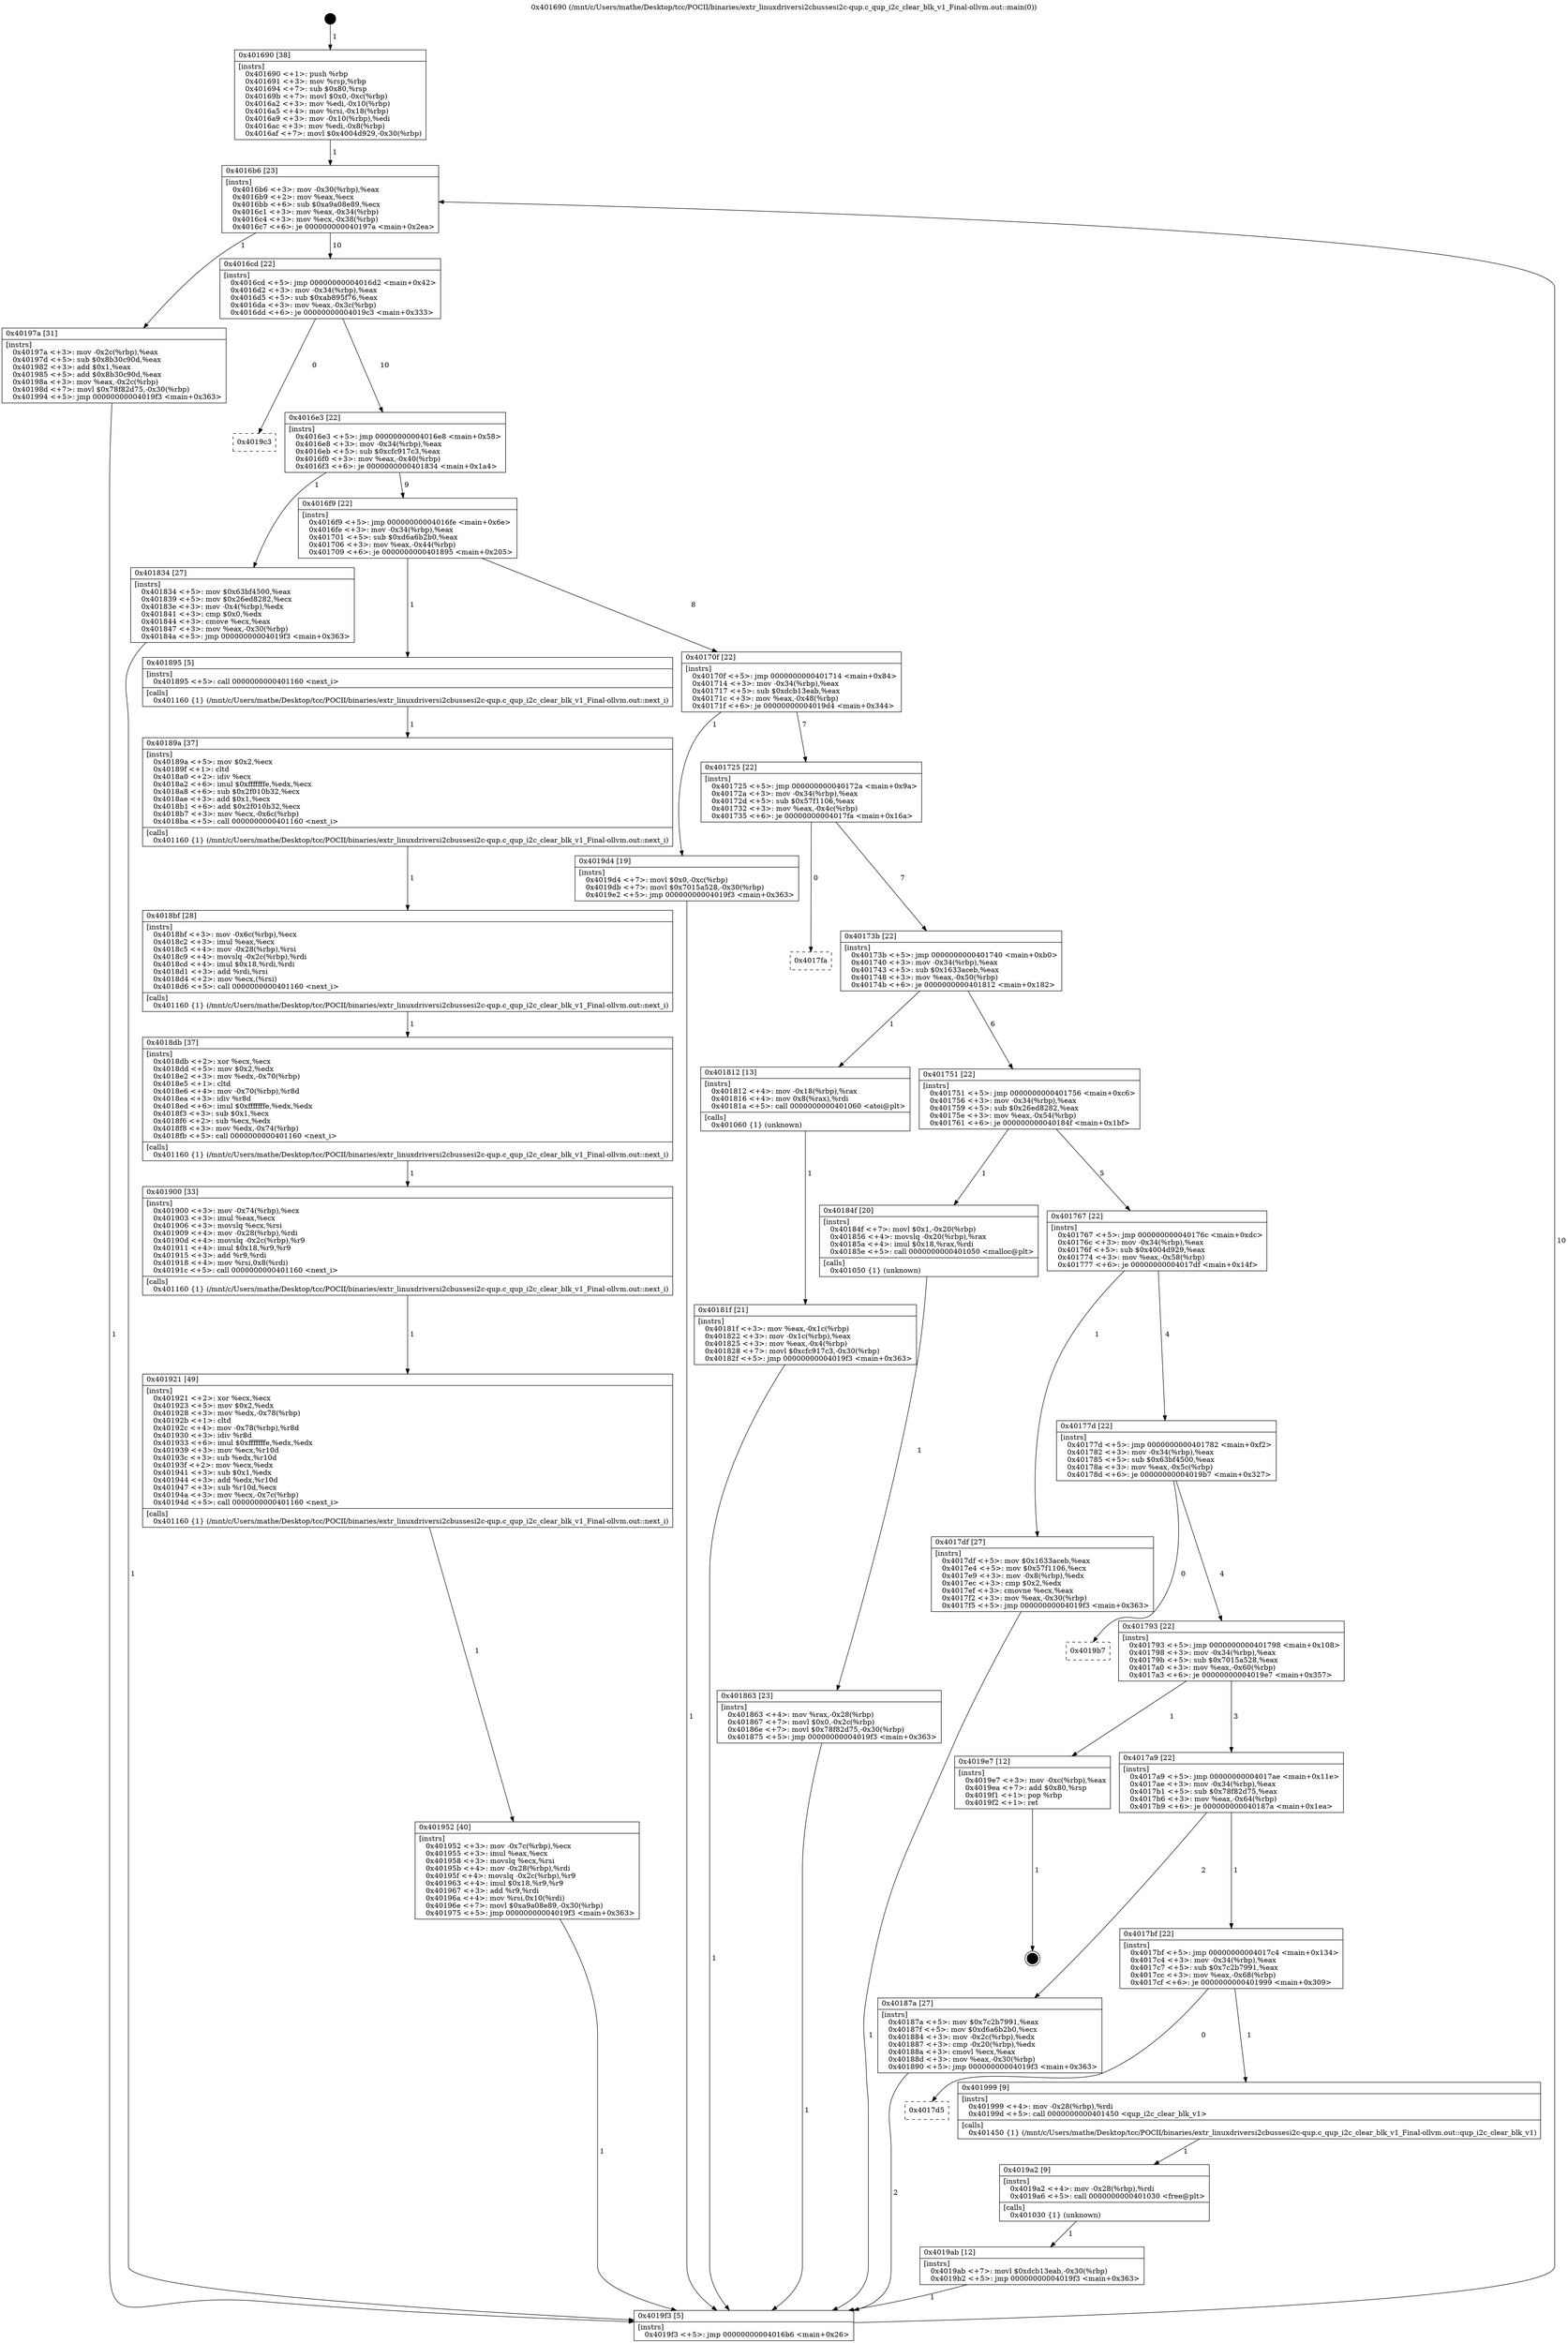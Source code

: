digraph "0x401690" {
  label = "0x401690 (/mnt/c/Users/mathe/Desktop/tcc/POCII/binaries/extr_linuxdriversi2cbussesi2c-qup.c_qup_i2c_clear_blk_v1_Final-ollvm.out::main(0))"
  labelloc = "t"
  node[shape=record]

  Entry [label="",width=0.3,height=0.3,shape=circle,fillcolor=black,style=filled]
  "0x4016b6" [label="{
     0x4016b6 [23]\l
     | [instrs]\l
     &nbsp;&nbsp;0x4016b6 \<+3\>: mov -0x30(%rbp),%eax\l
     &nbsp;&nbsp;0x4016b9 \<+2\>: mov %eax,%ecx\l
     &nbsp;&nbsp;0x4016bb \<+6\>: sub $0xa9a08e89,%ecx\l
     &nbsp;&nbsp;0x4016c1 \<+3\>: mov %eax,-0x34(%rbp)\l
     &nbsp;&nbsp;0x4016c4 \<+3\>: mov %ecx,-0x38(%rbp)\l
     &nbsp;&nbsp;0x4016c7 \<+6\>: je 000000000040197a \<main+0x2ea\>\l
  }"]
  "0x40197a" [label="{
     0x40197a [31]\l
     | [instrs]\l
     &nbsp;&nbsp;0x40197a \<+3\>: mov -0x2c(%rbp),%eax\l
     &nbsp;&nbsp;0x40197d \<+5\>: sub $0x8b30c90d,%eax\l
     &nbsp;&nbsp;0x401982 \<+3\>: add $0x1,%eax\l
     &nbsp;&nbsp;0x401985 \<+5\>: add $0x8b30c90d,%eax\l
     &nbsp;&nbsp;0x40198a \<+3\>: mov %eax,-0x2c(%rbp)\l
     &nbsp;&nbsp;0x40198d \<+7\>: movl $0x78f82d75,-0x30(%rbp)\l
     &nbsp;&nbsp;0x401994 \<+5\>: jmp 00000000004019f3 \<main+0x363\>\l
  }"]
  "0x4016cd" [label="{
     0x4016cd [22]\l
     | [instrs]\l
     &nbsp;&nbsp;0x4016cd \<+5\>: jmp 00000000004016d2 \<main+0x42\>\l
     &nbsp;&nbsp;0x4016d2 \<+3\>: mov -0x34(%rbp),%eax\l
     &nbsp;&nbsp;0x4016d5 \<+5\>: sub $0xab895f76,%eax\l
     &nbsp;&nbsp;0x4016da \<+3\>: mov %eax,-0x3c(%rbp)\l
     &nbsp;&nbsp;0x4016dd \<+6\>: je 00000000004019c3 \<main+0x333\>\l
  }"]
  Exit [label="",width=0.3,height=0.3,shape=circle,fillcolor=black,style=filled,peripheries=2]
  "0x4019c3" [label="{
     0x4019c3\l
  }", style=dashed]
  "0x4016e3" [label="{
     0x4016e3 [22]\l
     | [instrs]\l
     &nbsp;&nbsp;0x4016e3 \<+5\>: jmp 00000000004016e8 \<main+0x58\>\l
     &nbsp;&nbsp;0x4016e8 \<+3\>: mov -0x34(%rbp),%eax\l
     &nbsp;&nbsp;0x4016eb \<+5\>: sub $0xcfc917c3,%eax\l
     &nbsp;&nbsp;0x4016f0 \<+3\>: mov %eax,-0x40(%rbp)\l
     &nbsp;&nbsp;0x4016f3 \<+6\>: je 0000000000401834 \<main+0x1a4\>\l
  }"]
  "0x4019ab" [label="{
     0x4019ab [12]\l
     | [instrs]\l
     &nbsp;&nbsp;0x4019ab \<+7\>: movl $0xdcb13eab,-0x30(%rbp)\l
     &nbsp;&nbsp;0x4019b2 \<+5\>: jmp 00000000004019f3 \<main+0x363\>\l
  }"]
  "0x401834" [label="{
     0x401834 [27]\l
     | [instrs]\l
     &nbsp;&nbsp;0x401834 \<+5\>: mov $0x63bf4500,%eax\l
     &nbsp;&nbsp;0x401839 \<+5\>: mov $0x26ed8282,%ecx\l
     &nbsp;&nbsp;0x40183e \<+3\>: mov -0x4(%rbp),%edx\l
     &nbsp;&nbsp;0x401841 \<+3\>: cmp $0x0,%edx\l
     &nbsp;&nbsp;0x401844 \<+3\>: cmove %ecx,%eax\l
     &nbsp;&nbsp;0x401847 \<+3\>: mov %eax,-0x30(%rbp)\l
     &nbsp;&nbsp;0x40184a \<+5\>: jmp 00000000004019f3 \<main+0x363\>\l
  }"]
  "0x4016f9" [label="{
     0x4016f9 [22]\l
     | [instrs]\l
     &nbsp;&nbsp;0x4016f9 \<+5\>: jmp 00000000004016fe \<main+0x6e\>\l
     &nbsp;&nbsp;0x4016fe \<+3\>: mov -0x34(%rbp),%eax\l
     &nbsp;&nbsp;0x401701 \<+5\>: sub $0xd6a6b2b0,%eax\l
     &nbsp;&nbsp;0x401706 \<+3\>: mov %eax,-0x44(%rbp)\l
     &nbsp;&nbsp;0x401709 \<+6\>: je 0000000000401895 \<main+0x205\>\l
  }"]
  "0x4019a2" [label="{
     0x4019a2 [9]\l
     | [instrs]\l
     &nbsp;&nbsp;0x4019a2 \<+4\>: mov -0x28(%rbp),%rdi\l
     &nbsp;&nbsp;0x4019a6 \<+5\>: call 0000000000401030 \<free@plt\>\l
     | [calls]\l
     &nbsp;&nbsp;0x401030 \{1\} (unknown)\l
  }"]
  "0x401895" [label="{
     0x401895 [5]\l
     | [instrs]\l
     &nbsp;&nbsp;0x401895 \<+5\>: call 0000000000401160 \<next_i\>\l
     | [calls]\l
     &nbsp;&nbsp;0x401160 \{1\} (/mnt/c/Users/mathe/Desktop/tcc/POCII/binaries/extr_linuxdriversi2cbussesi2c-qup.c_qup_i2c_clear_blk_v1_Final-ollvm.out::next_i)\l
  }"]
  "0x40170f" [label="{
     0x40170f [22]\l
     | [instrs]\l
     &nbsp;&nbsp;0x40170f \<+5\>: jmp 0000000000401714 \<main+0x84\>\l
     &nbsp;&nbsp;0x401714 \<+3\>: mov -0x34(%rbp),%eax\l
     &nbsp;&nbsp;0x401717 \<+5\>: sub $0xdcb13eab,%eax\l
     &nbsp;&nbsp;0x40171c \<+3\>: mov %eax,-0x48(%rbp)\l
     &nbsp;&nbsp;0x40171f \<+6\>: je 00000000004019d4 \<main+0x344\>\l
  }"]
  "0x4017d5" [label="{
     0x4017d5\l
  }", style=dashed]
  "0x4019d4" [label="{
     0x4019d4 [19]\l
     | [instrs]\l
     &nbsp;&nbsp;0x4019d4 \<+7\>: movl $0x0,-0xc(%rbp)\l
     &nbsp;&nbsp;0x4019db \<+7\>: movl $0x7015a528,-0x30(%rbp)\l
     &nbsp;&nbsp;0x4019e2 \<+5\>: jmp 00000000004019f3 \<main+0x363\>\l
  }"]
  "0x401725" [label="{
     0x401725 [22]\l
     | [instrs]\l
     &nbsp;&nbsp;0x401725 \<+5\>: jmp 000000000040172a \<main+0x9a\>\l
     &nbsp;&nbsp;0x40172a \<+3\>: mov -0x34(%rbp),%eax\l
     &nbsp;&nbsp;0x40172d \<+5\>: sub $0x57f1106,%eax\l
     &nbsp;&nbsp;0x401732 \<+3\>: mov %eax,-0x4c(%rbp)\l
     &nbsp;&nbsp;0x401735 \<+6\>: je 00000000004017fa \<main+0x16a\>\l
  }"]
  "0x401999" [label="{
     0x401999 [9]\l
     | [instrs]\l
     &nbsp;&nbsp;0x401999 \<+4\>: mov -0x28(%rbp),%rdi\l
     &nbsp;&nbsp;0x40199d \<+5\>: call 0000000000401450 \<qup_i2c_clear_blk_v1\>\l
     | [calls]\l
     &nbsp;&nbsp;0x401450 \{1\} (/mnt/c/Users/mathe/Desktop/tcc/POCII/binaries/extr_linuxdriversi2cbussesi2c-qup.c_qup_i2c_clear_blk_v1_Final-ollvm.out::qup_i2c_clear_blk_v1)\l
  }"]
  "0x4017fa" [label="{
     0x4017fa\l
  }", style=dashed]
  "0x40173b" [label="{
     0x40173b [22]\l
     | [instrs]\l
     &nbsp;&nbsp;0x40173b \<+5\>: jmp 0000000000401740 \<main+0xb0\>\l
     &nbsp;&nbsp;0x401740 \<+3\>: mov -0x34(%rbp),%eax\l
     &nbsp;&nbsp;0x401743 \<+5\>: sub $0x1633aceb,%eax\l
     &nbsp;&nbsp;0x401748 \<+3\>: mov %eax,-0x50(%rbp)\l
     &nbsp;&nbsp;0x40174b \<+6\>: je 0000000000401812 \<main+0x182\>\l
  }"]
  "0x401952" [label="{
     0x401952 [40]\l
     | [instrs]\l
     &nbsp;&nbsp;0x401952 \<+3\>: mov -0x7c(%rbp),%ecx\l
     &nbsp;&nbsp;0x401955 \<+3\>: imul %eax,%ecx\l
     &nbsp;&nbsp;0x401958 \<+3\>: movslq %ecx,%rsi\l
     &nbsp;&nbsp;0x40195b \<+4\>: mov -0x28(%rbp),%rdi\l
     &nbsp;&nbsp;0x40195f \<+4\>: movslq -0x2c(%rbp),%r9\l
     &nbsp;&nbsp;0x401963 \<+4\>: imul $0x18,%r9,%r9\l
     &nbsp;&nbsp;0x401967 \<+3\>: add %r9,%rdi\l
     &nbsp;&nbsp;0x40196a \<+4\>: mov %rsi,0x10(%rdi)\l
     &nbsp;&nbsp;0x40196e \<+7\>: movl $0xa9a08e89,-0x30(%rbp)\l
     &nbsp;&nbsp;0x401975 \<+5\>: jmp 00000000004019f3 \<main+0x363\>\l
  }"]
  "0x401812" [label="{
     0x401812 [13]\l
     | [instrs]\l
     &nbsp;&nbsp;0x401812 \<+4\>: mov -0x18(%rbp),%rax\l
     &nbsp;&nbsp;0x401816 \<+4\>: mov 0x8(%rax),%rdi\l
     &nbsp;&nbsp;0x40181a \<+5\>: call 0000000000401060 \<atoi@plt\>\l
     | [calls]\l
     &nbsp;&nbsp;0x401060 \{1\} (unknown)\l
  }"]
  "0x401751" [label="{
     0x401751 [22]\l
     | [instrs]\l
     &nbsp;&nbsp;0x401751 \<+5\>: jmp 0000000000401756 \<main+0xc6\>\l
     &nbsp;&nbsp;0x401756 \<+3\>: mov -0x34(%rbp),%eax\l
     &nbsp;&nbsp;0x401759 \<+5\>: sub $0x26ed8282,%eax\l
     &nbsp;&nbsp;0x40175e \<+3\>: mov %eax,-0x54(%rbp)\l
     &nbsp;&nbsp;0x401761 \<+6\>: je 000000000040184f \<main+0x1bf\>\l
  }"]
  "0x401921" [label="{
     0x401921 [49]\l
     | [instrs]\l
     &nbsp;&nbsp;0x401921 \<+2\>: xor %ecx,%ecx\l
     &nbsp;&nbsp;0x401923 \<+5\>: mov $0x2,%edx\l
     &nbsp;&nbsp;0x401928 \<+3\>: mov %edx,-0x78(%rbp)\l
     &nbsp;&nbsp;0x40192b \<+1\>: cltd\l
     &nbsp;&nbsp;0x40192c \<+4\>: mov -0x78(%rbp),%r8d\l
     &nbsp;&nbsp;0x401930 \<+3\>: idiv %r8d\l
     &nbsp;&nbsp;0x401933 \<+6\>: imul $0xfffffffe,%edx,%edx\l
     &nbsp;&nbsp;0x401939 \<+3\>: mov %ecx,%r10d\l
     &nbsp;&nbsp;0x40193c \<+3\>: sub %edx,%r10d\l
     &nbsp;&nbsp;0x40193f \<+2\>: mov %ecx,%edx\l
     &nbsp;&nbsp;0x401941 \<+3\>: sub $0x1,%edx\l
     &nbsp;&nbsp;0x401944 \<+3\>: add %edx,%r10d\l
     &nbsp;&nbsp;0x401947 \<+3\>: sub %r10d,%ecx\l
     &nbsp;&nbsp;0x40194a \<+3\>: mov %ecx,-0x7c(%rbp)\l
     &nbsp;&nbsp;0x40194d \<+5\>: call 0000000000401160 \<next_i\>\l
     | [calls]\l
     &nbsp;&nbsp;0x401160 \{1\} (/mnt/c/Users/mathe/Desktop/tcc/POCII/binaries/extr_linuxdriversi2cbussesi2c-qup.c_qup_i2c_clear_blk_v1_Final-ollvm.out::next_i)\l
  }"]
  "0x40184f" [label="{
     0x40184f [20]\l
     | [instrs]\l
     &nbsp;&nbsp;0x40184f \<+7\>: movl $0x1,-0x20(%rbp)\l
     &nbsp;&nbsp;0x401856 \<+4\>: movslq -0x20(%rbp),%rax\l
     &nbsp;&nbsp;0x40185a \<+4\>: imul $0x18,%rax,%rdi\l
     &nbsp;&nbsp;0x40185e \<+5\>: call 0000000000401050 \<malloc@plt\>\l
     | [calls]\l
     &nbsp;&nbsp;0x401050 \{1\} (unknown)\l
  }"]
  "0x401767" [label="{
     0x401767 [22]\l
     | [instrs]\l
     &nbsp;&nbsp;0x401767 \<+5\>: jmp 000000000040176c \<main+0xdc\>\l
     &nbsp;&nbsp;0x40176c \<+3\>: mov -0x34(%rbp),%eax\l
     &nbsp;&nbsp;0x40176f \<+5\>: sub $0x4004d929,%eax\l
     &nbsp;&nbsp;0x401774 \<+3\>: mov %eax,-0x58(%rbp)\l
     &nbsp;&nbsp;0x401777 \<+6\>: je 00000000004017df \<main+0x14f\>\l
  }"]
  "0x401900" [label="{
     0x401900 [33]\l
     | [instrs]\l
     &nbsp;&nbsp;0x401900 \<+3\>: mov -0x74(%rbp),%ecx\l
     &nbsp;&nbsp;0x401903 \<+3\>: imul %eax,%ecx\l
     &nbsp;&nbsp;0x401906 \<+3\>: movslq %ecx,%rsi\l
     &nbsp;&nbsp;0x401909 \<+4\>: mov -0x28(%rbp),%rdi\l
     &nbsp;&nbsp;0x40190d \<+4\>: movslq -0x2c(%rbp),%r9\l
     &nbsp;&nbsp;0x401911 \<+4\>: imul $0x18,%r9,%r9\l
     &nbsp;&nbsp;0x401915 \<+3\>: add %r9,%rdi\l
     &nbsp;&nbsp;0x401918 \<+4\>: mov %rsi,0x8(%rdi)\l
     &nbsp;&nbsp;0x40191c \<+5\>: call 0000000000401160 \<next_i\>\l
     | [calls]\l
     &nbsp;&nbsp;0x401160 \{1\} (/mnt/c/Users/mathe/Desktop/tcc/POCII/binaries/extr_linuxdriversi2cbussesi2c-qup.c_qup_i2c_clear_blk_v1_Final-ollvm.out::next_i)\l
  }"]
  "0x4017df" [label="{
     0x4017df [27]\l
     | [instrs]\l
     &nbsp;&nbsp;0x4017df \<+5\>: mov $0x1633aceb,%eax\l
     &nbsp;&nbsp;0x4017e4 \<+5\>: mov $0x57f1106,%ecx\l
     &nbsp;&nbsp;0x4017e9 \<+3\>: mov -0x8(%rbp),%edx\l
     &nbsp;&nbsp;0x4017ec \<+3\>: cmp $0x2,%edx\l
     &nbsp;&nbsp;0x4017ef \<+3\>: cmovne %ecx,%eax\l
     &nbsp;&nbsp;0x4017f2 \<+3\>: mov %eax,-0x30(%rbp)\l
     &nbsp;&nbsp;0x4017f5 \<+5\>: jmp 00000000004019f3 \<main+0x363\>\l
  }"]
  "0x40177d" [label="{
     0x40177d [22]\l
     | [instrs]\l
     &nbsp;&nbsp;0x40177d \<+5\>: jmp 0000000000401782 \<main+0xf2\>\l
     &nbsp;&nbsp;0x401782 \<+3\>: mov -0x34(%rbp),%eax\l
     &nbsp;&nbsp;0x401785 \<+5\>: sub $0x63bf4500,%eax\l
     &nbsp;&nbsp;0x40178a \<+3\>: mov %eax,-0x5c(%rbp)\l
     &nbsp;&nbsp;0x40178d \<+6\>: je 00000000004019b7 \<main+0x327\>\l
  }"]
  "0x4019f3" [label="{
     0x4019f3 [5]\l
     | [instrs]\l
     &nbsp;&nbsp;0x4019f3 \<+5\>: jmp 00000000004016b6 \<main+0x26\>\l
  }"]
  "0x401690" [label="{
     0x401690 [38]\l
     | [instrs]\l
     &nbsp;&nbsp;0x401690 \<+1\>: push %rbp\l
     &nbsp;&nbsp;0x401691 \<+3\>: mov %rsp,%rbp\l
     &nbsp;&nbsp;0x401694 \<+7\>: sub $0x80,%rsp\l
     &nbsp;&nbsp;0x40169b \<+7\>: movl $0x0,-0xc(%rbp)\l
     &nbsp;&nbsp;0x4016a2 \<+3\>: mov %edi,-0x10(%rbp)\l
     &nbsp;&nbsp;0x4016a5 \<+4\>: mov %rsi,-0x18(%rbp)\l
     &nbsp;&nbsp;0x4016a9 \<+3\>: mov -0x10(%rbp),%edi\l
     &nbsp;&nbsp;0x4016ac \<+3\>: mov %edi,-0x8(%rbp)\l
     &nbsp;&nbsp;0x4016af \<+7\>: movl $0x4004d929,-0x30(%rbp)\l
  }"]
  "0x40181f" [label="{
     0x40181f [21]\l
     | [instrs]\l
     &nbsp;&nbsp;0x40181f \<+3\>: mov %eax,-0x1c(%rbp)\l
     &nbsp;&nbsp;0x401822 \<+3\>: mov -0x1c(%rbp),%eax\l
     &nbsp;&nbsp;0x401825 \<+3\>: mov %eax,-0x4(%rbp)\l
     &nbsp;&nbsp;0x401828 \<+7\>: movl $0xcfc917c3,-0x30(%rbp)\l
     &nbsp;&nbsp;0x40182f \<+5\>: jmp 00000000004019f3 \<main+0x363\>\l
  }"]
  "0x401863" [label="{
     0x401863 [23]\l
     | [instrs]\l
     &nbsp;&nbsp;0x401863 \<+4\>: mov %rax,-0x28(%rbp)\l
     &nbsp;&nbsp;0x401867 \<+7\>: movl $0x0,-0x2c(%rbp)\l
     &nbsp;&nbsp;0x40186e \<+7\>: movl $0x78f82d75,-0x30(%rbp)\l
     &nbsp;&nbsp;0x401875 \<+5\>: jmp 00000000004019f3 \<main+0x363\>\l
  }"]
  "0x4018db" [label="{
     0x4018db [37]\l
     | [instrs]\l
     &nbsp;&nbsp;0x4018db \<+2\>: xor %ecx,%ecx\l
     &nbsp;&nbsp;0x4018dd \<+5\>: mov $0x2,%edx\l
     &nbsp;&nbsp;0x4018e2 \<+3\>: mov %edx,-0x70(%rbp)\l
     &nbsp;&nbsp;0x4018e5 \<+1\>: cltd\l
     &nbsp;&nbsp;0x4018e6 \<+4\>: mov -0x70(%rbp),%r8d\l
     &nbsp;&nbsp;0x4018ea \<+3\>: idiv %r8d\l
     &nbsp;&nbsp;0x4018ed \<+6\>: imul $0xfffffffe,%edx,%edx\l
     &nbsp;&nbsp;0x4018f3 \<+3\>: sub $0x1,%ecx\l
     &nbsp;&nbsp;0x4018f6 \<+2\>: sub %ecx,%edx\l
     &nbsp;&nbsp;0x4018f8 \<+3\>: mov %edx,-0x74(%rbp)\l
     &nbsp;&nbsp;0x4018fb \<+5\>: call 0000000000401160 \<next_i\>\l
     | [calls]\l
     &nbsp;&nbsp;0x401160 \{1\} (/mnt/c/Users/mathe/Desktop/tcc/POCII/binaries/extr_linuxdriversi2cbussesi2c-qup.c_qup_i2c_clear_blk_v1_Final-ollvm.out::next_i)\l
  }"]
  "0x4019b7" [label="{
     0x4019b7\l
  }", style=dashed]
  "0x401793" [label="{
     0x401793 [22]\l
     | [instrs]\l
     &nbsp;&nbsp;0x401793 \<+5\>: jmp 0000000000401798 \<main+0x108\>\l
     &nbsp;&nbsp;0x401798 \<+3\>: mov -0x34(%rbp),%eax\l
     &nbsp;&nbsp;0x40179b \<+5\>: sub $0x7015a528,%eax\l
     &nbsp;&nbsp;0x4017a0 \<+3\>: mov %eax,-0x60(%rbp)\l
     &nbsp;&nbsp;0x4017a3 \<+6\>: je 00000000004019e7 \<main+0x357\>\l
  }"]
  "0x4018bf" [label="{
     0x4018bf [28]\l
     | [instrs]\l
     &nbsp;&nbsp;0x4018bf \<+3\>: mov -0x6c(%rbp),%ecx\l
     &nbsp;&nbsp;0x4018c2 \<+3\>: imul %eax,%ecx\l
     &nbsp;&nbsp;0x4018c5 \<+4\>: mov -0x28(%rbp),%rsi\l
     &nbsp;&nbsp;0x4018c9 \<+4\>: movslq -0x2c(%rbp),%rdi\l
     &nbsp;&nbsp;0x4018cd \<+4\>: imul $0x18,%rdi,%rdi\l
     &nbsp;&nbsp;0x4018d1 \<+3\>: add %rdi,%rsi\l
     &nbsp;&nbsp;0x4018d4 \<+2\>: mov %ecx,(%rsi)\l
     &nbsp;&nbsp;0x4018d6 \<+5\>: call 0000000000401160 \<next_i\>\l
     | [calls]\l
     &nbsp;&nbsp;0x401160 \{1\} (/mnt/c/Users/mathe/Desktop/tcc/POCII/binaries/extr_linuxdriversi2cbussesi2c-qup.c_qup_i2c_clear_blk_v1_Final-ollvm.out::next_i)\l
  }"]
  "0x4019e7" [label="{
     0x4019e7 [12]\l
     | [instrs]\l
     &nbsp;&nbsp;0x4019e7 \<+3\>: mov -0xc(%rbp),%eax\l
     &nbsp;&nbsp;0x4019ea \<+7\>: add $0x80,%rsp\l
     &nbsp;&nbsp;0x4019f1 \<+1\>: pop %rbp\l
     &nbsp;&nbsp;0x4019f2 \<+1\>: ret\l
  }"]
  "0x4017a9" [label="{
     0x4017a9 [22]\l
     | [instrs]\l
     &nbsp;&nbsp;0x4017a9 \<+5\>: jmp 00000000004017ae \<main+0x11e\>\l
     &nbsp;&nbsp;0x4017ae \<+3\>: mov -0x34(%rbp),%eax\l
     &nbsp;&nbsp;0x4017b1 \<+5\>: sub $0x78f82d75,%eax\l
     &nbsp;&nbsp;0x4017b6 \<+3\>: mov %eax,-0x64(%rbp)\l
     &nbsp;&nbsp;0x4017b9 \<+6\>: je 000000000040187a \<main+0x1ea\>\l
  }"]
  "0x40189a" [label="{
     0x40189a [37]\l
     | [instrs]\l
     &nbsp;&nbsp;0x40189a \<+5\>: mov $0x2,%ecx\l
     &nbsp;&nbsp;0x40189f \<+1\>: cltd\l
     &nbsp;&nbsp;0x4018a0 \<+2\>: idiv %ecx\l
     &nbsp;&nbsp;0x4018a2 \<+6\>: imul $0xfffffffe,%edx,%ecx\l
     &nbsp;&nbsp;0x4018a8 \<+6\>: sub $0x2f010b32,%ecx\l
     &nbsp;&nbsp;0x4018ae \<+3\>: add $0x1,%ecx\l
     &nbsp;&nbsp;0x4018b1 \<+6\>: add $0x2f010b32,%ecx\l
     &nbsp;&nbsp;0x4018b7 \<+3\>: mov %ecx,-0x6c(%rbp)\l
     &nbsp;&nbsp;0x4018ba \<+5\>: call 0000000000401160 \<next_i\>\l
     | [calls]\l
     &nbsp;&nbsp;0x401160 \{1\} (/mnt/c/Users/mathe/Desktop/tcc/POCII/binaries/extr_linuxdriversi2cbussesi2c-qup.c_qup_i2c_clear_blk_v1_Final-ollvm.out::next_i)\l
  }"]
  "0x40187a" [label="{
     0x40187a [27]\l
     | [instrs]\l
     &nbsp;&nbsp;0x40187a \<+5\>: mov $0x7c2b7991,%eax\l
     &nbsp;&nbsp;0x40187f \<+5\>: mov $0xd6a6b2b0,%ecx\l
     &nbsp;&nbsp;0x401884 \<+3\>: mov -0x2c(%rbp),%edx\l
     &nbsp;&nbsp;0x401887 \<+3\>: cmp -0x20(%rbp),%edx\l
     &nbsp;&nbsp;0x40188a \<+3\>: cmovl %ecx,%eax\l
     &nbsp;&nbsp;0x40188d \<+3\>: mov %eax,-0x30(%rbp)\l
     &nbsp;&nbsp;0x401890 \<+5\>: jmp 00000000004019f3 \<main+0x363\>\l
  }"]
  "0x4017bf" [label="{
     0x4017bf [22]\l
     | [instrs]\l
     &nbsp;&nbsp;0x4017bf \<+5\>: jmp 00000000004017c4 \<main+0x134\>\l
     &nbsp;&nbsp;0x4017c4 \<+3\>: mov -0x34(%rbp),%eax\l
     &nbsp;&nbsp;0x4017c7 \<+5\>: sub $0x7c2b7991,%eax\l
     &nbsp;&nbsp;0x4017cc \<+3\>: mov %eax,-0x68(%rbp)\l
     &nbsp;&nbsp;0x4017cf \<+6\>: je 0000000000401999 \<main+0x309\>\l
  }"]
  Entry -> "0x401690" [label=" 1"]
  "0x4016b6" -> "0x40197a" [label=" 1"]
  "0x4016b6" -> "0x4016cd" [label=" 10"]
  "0x4019e7" -> Exit [label=" 1"]
  "0x4016cd" -> "0x4019c3" [label=" 0"]
  "0x4016cd" -> "0x4016e3" [label=" 10"]
  "0x4019d4" -> "0x4019f3" [label=" 1"]
  "0x4016e3" -> "0x401834" [label=" 1"]
  "0x4016e3" -> "0x4016f9" [label=" 9"]
  "0x4019ab" -> "0x4019f3" [label=" 1"]
  "0x4016f9" -> "0x401895" [label=" 1"]
  "0x4016f9" -> "0x40170f" [label=" 8"]
  "0x4019a2" -> "0x4019ab" [label=" 1"]
  "0x40170f" -> "0x4019d4" [label=" 1"]
  "0x40170f" -> "0x401725" [label=" 7"]
  "0x401999" -> "0x4019a2" [label=" 1"]
  "0x401725" -> "0x4017fa" [label=" 0"]
  "0x401725" -> "0x40173b" [label=" 7"]
  "0x4017bf" -> "0x4017d5" [label=" 0"]
  "0x40173b" -> "0x401812" [label=" 1"]
  "0x40173b" -> "0x401751" [label=" 6"]
  "0x4017bf" -> "0x401999" [label=" 1"]
  "0x401751" -> "0x40184f" [label=" 1"]
  "0x401751" -> "0x401767" [label=" 5"]
  "0x40197a" -> "0x4019f3" [label=" 1"]
  "0x401767" -> "0x4017df" [label=" 1"]
  "0x401767" -> "0x40177d" [label=" 4"]
  "0x4017df" -> "0x4019f3" [label=" 1"]
  "0x401690" -> "0x4016b6" [label=" 1"]
  "0x4019f3" -> "0x4016b6" [label=" 10"]
  "0x401812" -> "0x40181f" [label=" 1"]
  "0x40181f" -> "0x4019f3" [label=" 1"]
  "0x401834" -> "0x4019f3" [label=" 1"]
  "0x40184f" -> "0x401863" [label=" 1"]
  "0x401863" -> "0x4019f3" [label=" 1"]
  "0x401952" -> "0x4019f3" [label=" 1"]
  "0x40177d" -> "0x4019b7" [label=" 0"]
  "0x40177d" -> "0x401793" [label=" 4"]
  "0x401921" -> "0x401952" [label=" 1"]
  "0x401793" -> "0x4019e7" [label=" 1"]
  "0x401793" -> "0x4017a9" [label=" 3"]
  "0x401900" -> "0x401921" [label=" 1"]
  "0x4017a9" -> "0x40187a" [label=" 2"]
  "0x4017a9" -> "0x4017bf" [label=" 1"]
  "0x40187a" -> "0x4019f3" [label=" 2"]
  "0x401895" -> "0x40189a" [label=" 1"]
  "0x40189a" -> "0x4018bf" [label=" 1"]
  "0x4018bf" -> "0x4018db" [label=" 1"]
  "0x4018db" -> "0x401900" [label=" 1"]
}
